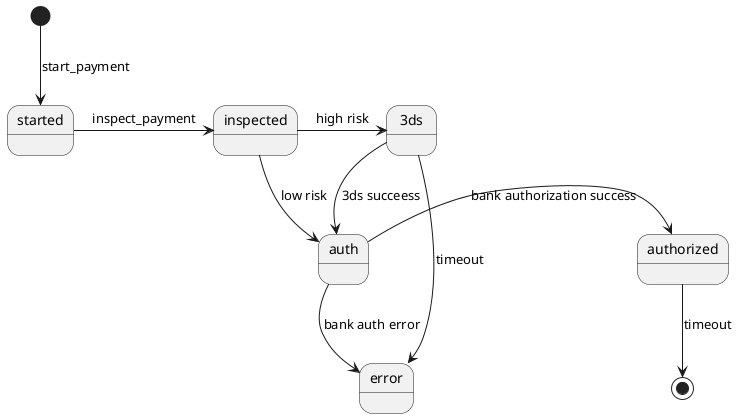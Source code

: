 @startuml
[*] -down-> started: start_payment
started -right-> inspected: inspect_payment
inspected -right-> 3ds: high risk
3ds --> auth: 3ds succeess
3ds --> error: timeout
inspected --> auth: low risk
auth -right-> authorized: bank authorization success
auth --> error: bank auth error
authorized --> [*]: timeout
@enduml
